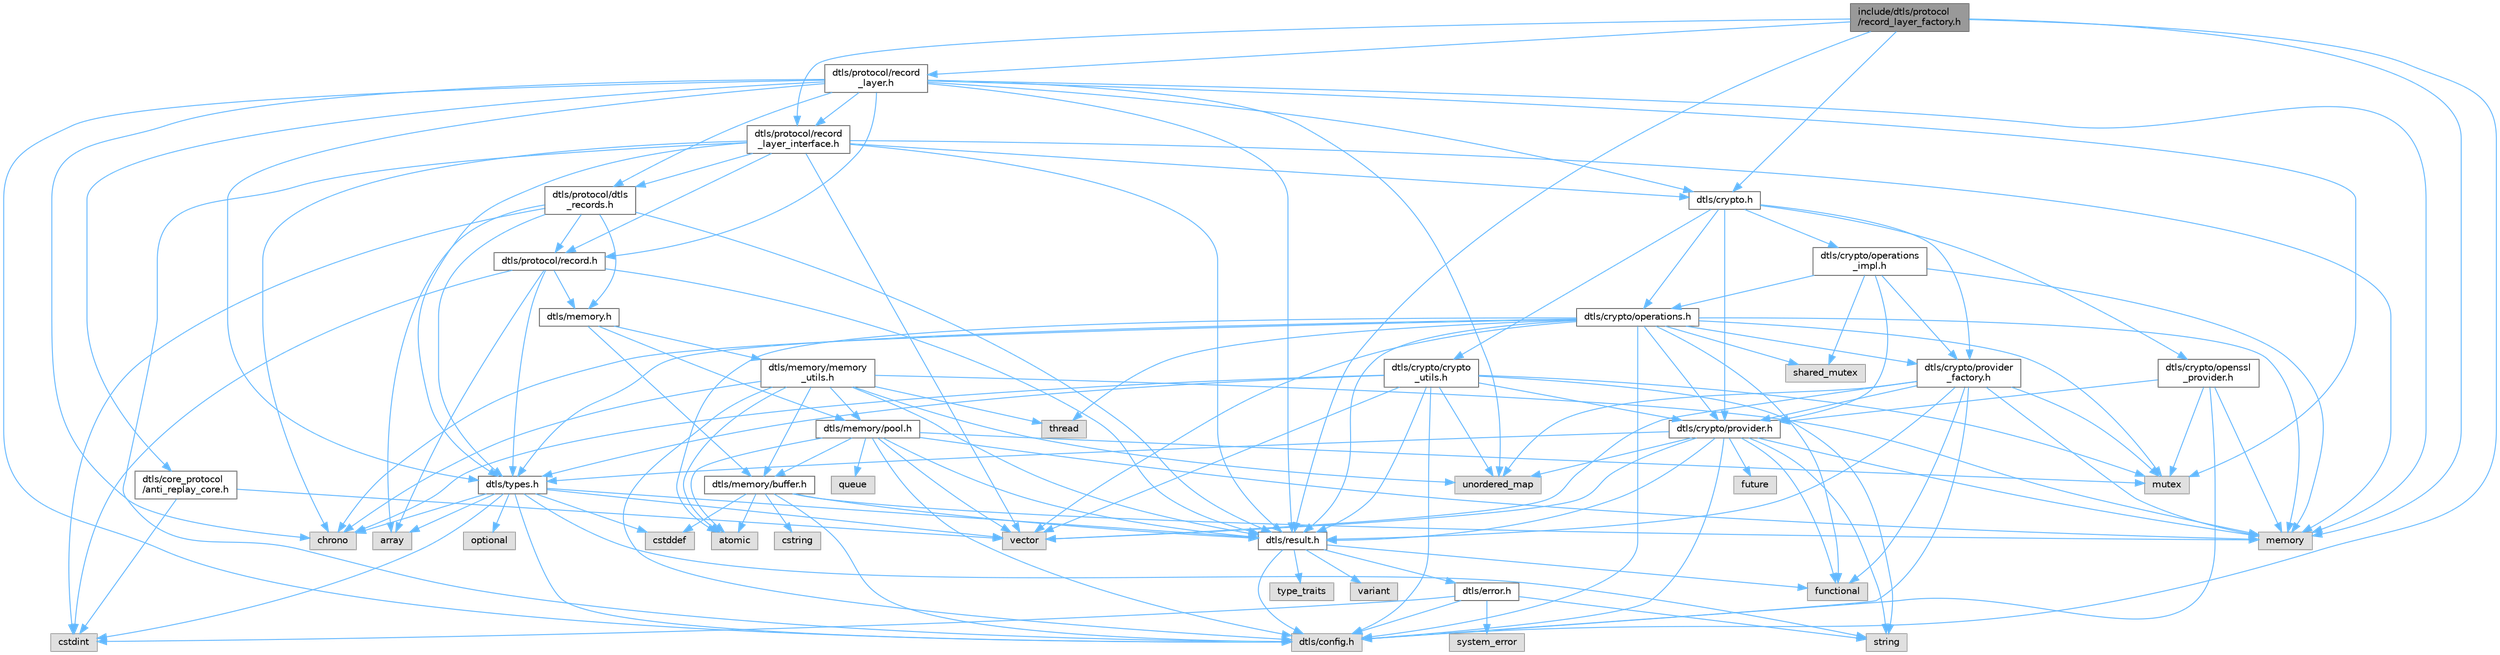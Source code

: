 digraph "include/dtls/protocol/record_layer_factory.h"
{
 // LATEX_PDF_SIZE
  bgcolor="transparent";
  edge [fontname=Helvetica,fontsize=10,labelfontname=Helvetica,labelfontsize=10];
  node [fontname=Helvetica,fontsize=10,shape=box,height=0.2,width=0.4];
  Node1 [id="Node000001",label="include/dtls/protocol\l/record_layer_factory.h",height=0.2,width=0.4,color="gray40", fillcolor="grey60", style="filled", fontcolor="black",tooltip=" "];
  Node1 -> Node2 [id="edge1_Node000001_Node000002",color="steelblue1",style="solid",tooltip=" "];
  Node2 [id="Node000002",label="dtls/config.h",height=0.2,width=0.4,color="grey60", fillcolor="#E0E0E0", style="filled",tooltip=" "];
  Node1 -> Node3 [id="edge2_Node000001_Node000003",color="steelblue1",style="solid",tooltip=" "];
  Node3 [id="Node000003",label="dtls/result.h",height=0.2,width=0.4,color="grey40", fillcolor="white", style="filled",URL="$result_8h.html",tooltip=" "];
  Node3 -> Node2 [id="edge3_Node000003_Node000002",color="steelblue1",style="solid",tooltip=" "];
  Node3 -> Node4 [id="edge4_Node000003_Node000004",color="steelblue1",style="solid",tooltip=" "];
  Node4 [id="Node000004",label="dtls/error.h",height=0.2,width=0.4,color="grey40", fillcolor="white", style="filled",URL="$error_8h.html",tooltip=" "];
  Node4 -> Node2 [id="edge5_Node000004_Node000002",color="steelblue1",style="solid",tooltip=" "];
  Node4 -> Node5 [id="edge6_Node000004_Node000005",color="steelblue1",style="solid",tooltip=" "];
  Node5 [id="Node000005",label="system_error",height=0.2,width=0.4,color="grey60", fillcolor="#E0E0E0", style="filled",tooltip=" "];
  Node4 -> Node6 [id="edge7_Node000004_Node000006",color="steelblue1",style="solid",tooltip=" "];
  Node6 [id="Node000006",label="string",height=0.2,width=0.4,color="grey60", fillcolor="#E0E0E0", style="filled",tooltip=" "];
  Node4 -> Node7 [id="edge8_Node000004_Node000007",color="steelblue1",style="solid",tooltip=" "];
  Node7 [id="Node000007",label="cstdint",height=0.2,width=0.4,color="grey60", fillcolor="#E0E0E0", style="filled",tooltip=" "];
  Node3 -> Node8 [id="edge9_Node000003_Node000008",color="steelblue1",style="solid",tooltip=" "];
  Node8 [id="Node000008",label="variant",height=0.2,width=0.4,color="grey60", fillcolor="#E0E0E0", style="filled",tooltip=" "];
  Node3 -> Node9 [id="edge10_Node000003_Node000009",color="steelblue1",style="solid",tooltip=" "];
  Node9 [id="Node000009",label="functional",height=0.2,width=0.4,color="grey60", fillcolor="#E0E0E0", style="filled",tooltip=" "];
  Node3 -> Node10 [id="edge11_Node000003_Node000010",color="steelblue1",style="solid",tooltip=" "];
  Node10 [id="Node000010",label="type_traits",height=0.2,width=0.4,color="grey60", fillcolor="#E0E0E0", style="filled",tooltip=" "];
  Node1 -> Node11 [id="edge12_Node000001_Node000011",color="steelblue1",style="solid",tooltip=" "];
  Node11 [id="Node000011",label="dtls/protocol/record\l_layer_interface.h",height=0.2,width=0.4,color="grey40", fillcolor="white", style="filled",URL="$record__layer__interface_8h.html",tooltip=" "];
  Node11 -> Node2 [id="edge13_Node000011_Node000002",color="steelblue1",style="solid",tooltip=" "];
  Node11 -> Node12 [id="edge14_Node000011_Node000012",color="steelblue1",style="solid",tooltip=" "];
  Node12 [id="Node000012",label="dtls/types.h",height=0.2,width=0.4,color="grey40", fillcolor="white", style="filled",URL="$types_8h.html",tooltip="Core DTLS v1.3 Protocol Types and Constants."];
  Node12 -> Node2 [id="edge15_Node000012_Node000002",color="steelblue1",style="solid",tooltip=" "];
  Node12 -> Node3 [id="edge16_Node000012_Node000003",color="steelblue1",style="solid",tooltip=" "];
  Node12 -> Node7 [id="edge17_Node000012_Node000007",color="steelblue1",style="solid",tooltip=" "];
  Node12 -> Node13 [id="edge18_Node000012_Node000013",color="steelblue1",style="solid",tooltip=" "];
  Node13 [id="Node000013",label="cstddef",height=0.2,width=0.4,color="grey60", fillcolor="#E0E0E0", style="filled",tooltip=" "];
  Node12 -> Node14 [id="edge19_Node000012_Node000014",color="steelblue1",style="solid",tooltip=" "];
  Node14 [id="Node000014",label="array",height=0.2,width=0.4,color="grey60", fillcolor="#E0E0E0", style="filled",tooltip=" "];
  Node12 -> Node15 [id="edge20_Node000012_Node000015",color="steelblue1",style="solid",tooltip=" "];
  Node15 [id="Node000015",label="vector",height=0.2,width=0.4,color="grey60", fillcolor="#E0E0E0", style="filled",tooltip=" "];
  Node12 -> Node6 [id="edge21_Node000012_Node000006",color="steelblue1",style="solid",tooltip=" "];
  Node12 -> Node16 [id="edge22_Node000012_Node000016",color="steelblue1",style="solid",tooltip=" "];
  Node16 [id="Node000016",label="chrono",height=0.2,width=0.4,color="grey60", fillcolor="#E0E0E0", style="filled",tooltip=" "];
  Node12 -> Node17 [id="edge23_Node000012_Node000017",color="steelblue1",style="solid",tooltip=" "];
  Node17 [id="Node000017",label="optional",height=0.2,width=0.4,color="grey60", fillcolor="#E0E0E0", style="filled",tooltip=" "];
  Node11 -> Node3 [id="edge24_Node000011_Node000003",color="steelblue1",style="solid",tooltip=" "];
  Node11 -> Node18 [id="edge25_Node000011_Node000018",color="steelblue1",style="solid",tooltip=" "];
  Node18 [id="Node000018",label="dtls/protocol/record.h",height=0.2,width=0.4,color="grey40", fillcolor="white", style="filled",URL="$record_8h.html",tooltip=" "];
  Node18 -> Node12 [id="edge26_Node000018_Node000012",color="steelblue1",style="solid",tooltip=" "];
  Node18 -> Node3 [id="edge27_Node000018_Node000003",color="steelblue1",style="solid",tooltip=" "];
  Node18 -> Node19 [id="edge28_Node000018_Node000019",color="steelblue1",style="solid",tooltip=" "];
  Node19 [id="Node000019",label="dtls/memory.h",height=0.2,width=0.4,color="grey40", fillcolor="white", style="filled",URL="$memory_8h.html",tooltip=" "];
  Node19 -> Node20 [id="edge29_Node000019_Node000020",color="steelblue1",style="solid",tooltip=" "];
  Node20 [id="Node000020",label="dtls/memory/buffer.h",height=0.2,width=0.4,color="grey40", fillcolor="white", style="filled",URL="$buffer_8h.html",tooltip=" "];
  Node20 -> Node2 [id="edge30_Node000020_Node000002",color="steelblue1",style="solid",tooltip=" "];
  Node20 -> Node3 [id="edge31_Node000020_Node000003",color="steelblue1",style="solid",tooltip=" "];
  Node20 -> Node21 [id="edge32_Node000020_Node000021",color="steelblue1",style="solid",tooltip=" "];
  Node21 [id="Node000021",label="memory",height=0.2,width=0.4,color="grey60", fillcolor="#E0E0E0", style="filled",tooltip=" "];
  Node20 -> Node13 [id="edge33_Node000020_Node000013",color="steelblue1",style="solid",tooltip=" "];
  Node20 -> Node22 [id="edge34_Node000020_Node000022",color="steelblue1",style="solid",tooltip=" "];
  Node22 [id="Node000022",label="cstring",height=0.2,width=0.4,color="grey60", fillcolor="#E0E0E0", style="filled",tooltip=" "];
  Node20 -> Node23 [id="edge35_Node000020_Node000023",color="steelblue1",style="solid",tooltip=" "];
  Node23 [id="Node000023",label="atomic",height=0.2,width=0.4,color="grey60", fillcolor="#E0E0E0", style="filled",tooltip=" "];
  Node19 -> Node24 [id="edge36_Node000019_Node000024",color="steelblue1",style="solid",tooltip=" "];
  Node24 [id="Node000024",label="dtls/memory/pool.h",height=0.2,width=0.4,color="grey40", fillcolor="white", style="filled",URL="$pool_8h.html",tooltip=" "];
  Node24 -> Node2 [id="edge37_Node000024_Node000002",color="steelblue1",style="solid",tooltip=" "];
  Node24 -> Node3 [id="edge38_Node000024_Node000003",color="steelblue1",style="solid",tooltip=" "];
  Node24 -> Node20 [id="edge39_Node000024_Node000020",color="steelblue1",style="solid",tooltip=" "];
  Node24 -> Node21 [id="edge40_Node000024_Node000021",color="steelblue1",style="solid",tooltip=" "];
  Node24 -> Node25 [id="edge41_Node000024_Node000025",color="steelblue1",style="solid",tooltip=" "];
  Node25 [id="Node000025",label="queue",height=0.2,width=0.4,color="grey60", fillcolor="#E0E0E0", style="filled",tooltip=" "];
  Node24 -> Node26 [id="edge42_Node000024_Node000026",color="steelblue1",style="solid",tooltip=" "];
  Node26 [id="Node000026",label="mutex",height=0.2,width=0.4,color="grey60", fillcolor="#E0E0E0", style="filled",tooltip=" "];
  Node24 -> Node23 [id="edge43_Node000024_Node000023",color="steelblue1",style="solid",tooltip=" "];
  Node24 -> Node15 [id="edge44_Node000024_Node000015",color="steelblue1",style="solid",tooltip=" "];
  Node19 -> Node27 [id="edge45_Node000019_Node000027",color="steelblue1",style="solid",tooltip=" "];
  Node27 [id="Node000027",label="dtls/memory/memory\l_utils.h",height=0.2,width=0.4,color="grey40", fillcolor="white", style="filled",URL="$memory__utils_8h.html",tooltip=" "];
  Node27 -> Node2 [id="edge46_Node000027_Node000002",color="steelblue1",style="solid",tooltip=" "];
  Node27 -> Node3 [id="edge47_Node000027_Node000003",color="steelblue1",style="solid",tooltip=" "];
  Node27 -> Node20 [id="edge48_Node000027_Node000020",color="steelblue1",style="solid",tooltip=" "];
  Node27 -> Node24 [id="edge49_Node000027_Node000024",color="steelblue1",style="solid",tooltip=" "];
  Node27 -> Node21 [id="edge50_Node000027_Node000021",color="steelblue1",style="solid",tooltip=" "];
  Node27 -> Node16 [id="edge51_Node000027_Node000016",color="steelblue1",style="solid",tooltip=" "];
  Node27 -> Node23 [id="edge52_Node000027_Node000023",color="steelblue1",style="solid",tooltip=" "];
  Node27 -> Node28 [id="edge53_Node000027_Node000028",color="steelblue1",style="solid",tooltip=" "];
  Node28 [id="Node000028",label="unordered_map",height=0.2,width=0.4,color="grey60", fillcolor="#E0E0E0", style="filled",tooltip=" "];
  Node27 -> Node29 [id="edge54_Node000027_Node000029",color="steelblue1",style="solid",tooltip=" "];
  Node29 [id="Node000029",label="thread",height=0.2,width=0.4,color="grey60", fillcolor="#E0E0E0", style="filled",tooltip=" "];
  Node18 -> Node7 [id="edge55_Node000018_Node000007",color="steelblue1",style="solid",tooltip=" "];
  Node18 -> Node14 [id="edge56_Node000018_Node000014",color="steelblue1",style="solid",tooltip=" "];
  Node11 -> Node30 [id="edge57_Node000011_Node000030",color="steelblue1",style="solid",tooltip=" "];
  Node30 [id="Node000030",label="dtls/protocol/dtls\l_records.h",height=0.2,width=0.4,color="grey40", fillcolor="white", style="filled",URL="$dtls__records_8h.html",tooltip=" "];
  Node30 -> Node12 [id="edge58_Node000030_Node000012",color="steelblue1",style="solid",tooltip=" "];
  Node30 -> Node3 [id="edge59_Node000030_Node000003",color="steelblue1",style="solid",tooltip=" "];
  Node30 -> Node19 [id="edge60_Node000030_Node000019",color="steelblue1",style="solid",tooltip=" "];
  Node30 -> Node18 [id="edge61_Node000030_Node000018",color="steelblue1",style="solid",tooltip=" "];
  Node30 -> Node7 [id="edge62_Node000030_Node000007",color="steelblue1",style="solid",tooltip=" "];
  Node30 -> Node14 [id="edge63_Node000030_Node000014",color="steelblue1",style="solid",tooltip=" "];
  Node11 -> Node31 [id="edge64_Node000011_Node000031",color="steelblue1",style="solid",tooltip=" "];
  Node31 [id="Node000031",label="dtls/crypto.h",height=0.2,width=0.4,color="grey40", fillcolor="white", style="filled",URL="$crypto_8h.html",tooltip=" "];
  Node31 -> Node32 [id="edge65_Node000031_Node000032",color="steelblue1",style="solid",tooltip=" "];
  Node32 [id="Node000032",label="dtls/crypto/provider.h",height=0.2,width=0.4,color="grey40", fillcolor="white", style="filled",URL="$provider_8h.html",tooltip="DTLS v1.3 Cryptographic Provider Interface."];
  Node32 -> Node2 [id="edge66_Node000032_Node000002",color="steelblue1",style="solid",tooltip=" "];
  Node32 -> Node12 [id="edge67_Node000032_Node000012",color="steelblue1",style="solid",tooltip=" "];
  Node32 -> Node3 [id="edge68_Node000032_Node000003",color="steelblue1",style="solid",tooltip=" "];
  Node32 -> Node21 [id="edge69_Node000032_Node000021",color="steelblue1",style="solid",tooltip=" "];
  Node32 -> Node15 [id="edge70_Node000032_Node000015",color="steelblue1",style="solid",tooltip=" "];
  Node32 -> Node6 [id="edge71_Node000032_Node000006",color="steelblue1",style="solid",tooltip=" "];
  Node32 -> Node9 [id="edge72_Node000032_Node000009",color="steelblue1",style="solid",tooltip=" "];
  Node32 -> Node33 [id="edge73_Node000032_Node000033",color="steelblue1",style="solid",tooltip=" "];
  Node33 [id="Node000033",label="future",height=0.2,width=0.4,color="grey60", fillcolor="#E0E0E0", style="filled",tooltip=" "];
  Node32 -> Node28 [id="edge74_Node000032_Node000028",color="steelblue1",style="solid",tooltip=" "];
  Node31 -> Node34 [id="edge75_Node000031_Node000034",color="steelblue1",style="solid",tooltip=" "];
  Node34 [id="Node000034",label="dtls/crypto/provider\l_factory.h",height=0.2,width=0.4,color="grey40", fillcolor="white", style="filled",URL="$provider__factory_8h.html",tooltip=" "];
  Node34 -> Node2 [id="edge76_Node000034_Node000002",color="steelblue1",style="solid",tooltip=" "];
  Node34 -> Node32 [id="edge77_Node000034_Node000032",color="steelblue1",style="solid",tooltip=" "];
  Node34 -> Node3 [id="edge78_Node000034_Node000003",color="steelblue1",style="solid",tooltip=" "];
  Node34 -> Node21 [id="edge79_Node000034_Node000021",color="steelblue1",style="solid",tooltip=" "];
  Node34 -> Node15 [id="edge80_Node000034_Node000015",color="steelblue1",style="solid",tooltip=" "];
  Node34 -> Node9 [id="edge81_Node000034_Node000009",color="steelblue1",style="solid",tooltip=" "];
  Node34 -> Node28 [id="edge82_Node000034_Node000028",color="steelblue1",style="solid",tooltip=" "];
  Node34 -> Node26 [id="edge83_Node000034_Node000026",color="steelblue1",style="solid",tooltip=" "];
  Node31 -> Node35 [id="edge84_Node000031_Node000035",color="steelblue1",style="solid",tooltip=" "];
  Node35 [id="Node000035",label="dtls/crypto/openssl\l_provider.h",height=0.2,width=0.4,color="grey40", fillcolor="white", style="filled",URL="$openssl__provider_8h.html",tooltip=" "];
  Node35 -> Node2 [id="edge85_Node000035_Node000002",color="steelblue1",style="solid",tooltip=" "];
  Node35 -> Node32 [id="edge86_Node000035_Node000032",color="steelblue1",style="solid",tooltip=" "];
  Node35 -> Node21 [id="edge87_Node000035_Node000021",color="steelblue1",style="solid",tooltip=" "];
  Node35 -> Node26 [id="edge88_Node000035_Node000026",color="steelblue1",style="solid",tooltip=" "];
  Node31 -> Node36 [id="edge89_Node000031_Node000036",color="steelblue1",style="solid",tooltip=" "];
  Node36 [id="Node000036",label="dtls/crypto/crypto\l_utils.h",height=0.2,width=0.4,color="grey40", fillcolor="white", style="filled",URL="$crypto__utils_8h.html",tooltip=" "];
  Node36 -> Node2 [id="edge90_Node000036_Node000002",color="steelblue1",style="solid",tooltip=" "];
  Node36 -> Node12 [id="edge91_Node000036_Node000012",color="steelblue1",style="solid",tooltip=" "];
  Node36 -> Node3 [id="edge92_Node000036_Node000003",color="steelblue1",style="solid",tooltip=" "];
  Node36 -> Node32 [id="edge93_Node000036_Node000032",color="steelblue1",style="solid",tooltip=" "];
  Node36 -> Node15 [id="edge94_Node000036_Node000015",color="steelblue1",style="solid",tooltip=" "];
  Node36 -> Node6 [id="edge95_Node000036_Node000006",color="steelblue1",style="solid",tooltip=" "];
  Node36 -> Node16 [id="edge96_Node000036_Node000016",color="steelblue1",style="solid",tooltip=" "];
  Node36 -> Node26 [id="edge97_Node000036_Node000026",color="steelblue1",style="solid",tooltip=" "];
  Node36 -> Node28 [id="edge98_Node000036_Node000028",color="steelblue1",style="solid",tooltip=" "];
  Node31 -> Node37 [id="edge99_Node000031_Node000037",color="steelblue1",style="solid",tooltip=" "];
  Node37 [id="Node000037",label="dtls/crypto/operations.h",height=0.2,width=0.4,color="grey40", fillcolor="white", style="filled",URL="$operations_8h.html",tooltip=" "];
  Node37 -> Node2 [id="edge100_Node000037_Node000002",color="steelblue1",style="solid",tooltip=" "];
  Node37 -> Node12 [id="edge101_Node000037_Node000012",color="steelblue1",style="solid",tooltip=" "];
  Node37 -> Node3 [id="edge102_Node000037_Node000003",color="steelblue1",style="solid",tooltip=" "];
  Node37 -> Node32 [id="edge103_Node000037_Node000032",color="steelblue1",style="solid",tooltip=" "];
  Node37 -> Node34 [id="edge104_Node000037_Node000034",color="steelblue1",style="solid",tooltip=" "];
  Node37 -> Node21 [id="edge105_Node000037_Node000021",color="steelblue1",style="solid",tooltip=" "];
  Node37 -> Node15 [id="edge106_Node000037_Node000015",color="steelblue1",style="solid",tooltip=" "];
  Node37 -> Node9 [id="edge107_Node000037_Node000009",color="steelblue1",style="solid",tooltip=" "];
  Node37 -> Node38 [id="edge108_Node000037_Node000038",color="steelblue1",style="solid",tooltip=" "];
  Node38 [id="Node000038",label="shared_mutex",height=0.2,width=0.4,color="grey60", fillcolor="#E0E0E0", style="filled",tooltip=" "];
  Node37 -> Node23 [id="edge109_Node000037_Node000023",color="steelblue1",style="solid",tooltip=" "];
  Node37 -> Node29 [id="edge110_Node000037_Node000029",color="steelblue1",style="solid",tooltip=" "];
  Node37 -> Node26 [id="edge111_Node000037_Node000026",color="steelblue1",style="solid",tooltip=" "];
  Node37 -> Node16 [id="edge112_Node000037_Node000016",color="steelblue1",style="solid",tooltip=" "];
  Node31 -> Node39 [id="edge113_Node000031_Node000039",color="steelblue1",style="solid",tooltip=" "];
  Node39 [id="Node000039",label="dtls/crypto/operations\l_impl.h",height=0.2,width=0.4,color="grey40", fillcolor="white", style="filled",URL="$operations__impl_8h.html",tooltip=" "];
  Node39 -> Node37 [id="edge114_Node000039_Node000037",color="steelblue1",style="solid",tooltip=" "];
  Node39 -> Node32 [id="edge115_Node000039_Node000032",color="steelblue1",style="solid",tooltip=" "];
  Node39 -> Node34 [id="edge116_Node000039_Node000034",color="steelblue1",style="solid",tooltip=" "];
  Node39 -> Node21 [id="edge117_Node000039_Node000021",color="steelblue1",style="solid",tooltip=" "];
  Node39 -> Node38 [id="edge118_Node000039_Node000038",color="steelblue1",style="solid",tooltip=" "];
  Node11 -> Node21 [id="edge119_Node000011_Node000021",color="steelblue1",style="solid",tooltip=" "];
  Node11 -> Node15 [id="edge120_Node000011_Node000015",color="steelblue1",style="solid",tooltip=" "];
  Node11 -> Node16 [id="edge121_Node000011_Node000016",color="steelblue1",style="solid",tooltip=" "];
  Node1 -> Node40 [id="edge122_Node000001_Node000040",color="steelblue1",style="solid",tooltip=" "];
  Node40 [id="Node000040",label="dtls/protocol/record\l_layer.h",height=0.2,width=0.4,color="grey40", fillcolor="white", style="filled",URL="$record__layer_8h.html",tooltip=" "];
  Node40 -> Node2 [id="edge123_Node000040_Node000002",color="steelblue1",style="solid",tooltip=" "];
  Node40 -> Node12 [id="edge124_Node000040_Node000012",color="steelblue1",style="solid",tooltip=" "];
  Node40 -> Node3 [id="edge125_Node000040_Node000003",color="steelblue1",style="solid",tooltip=" "];
  Node40 -> Node18 [id="edge126_Node000040_Node000018",color="steelblue1",style="solid",tooltip=" "];
  Node40 -> Node30 [id="edge127_Node000040_Node000030",color="steelblue1",style="solid",tooltip=" "];
  Node40 -> Node11 [id="edge128_Node000040_Node000011",color="steelblue1",style="solid",tooltip=" "];
  Node40 -> Node41 [id="edge129_Node000040_Node000041",color="steelblue1",style="solid",tooltip=" "];
  Node41 [id="Node000041",label="dtls/core_protocol\l/anti_replay_core.h",height=0.2,width=0.4,color="grey40", fillcolor="white", style="filled",URL="$anti__replay__core_8h.html",tooltip=" "];
  Node41 -> Node7 [id="edge130_Node000041_Node000007",color="steelblue1",style="solid",tooltip=" "];
  Node41 -> Node15 [id="edge131_Node000041_Node000015",color="steelblue1",style="solid",tooltip=" "];
  Node40 -> Node31 [id="edge132_Node000040_Node000031",color="steelblue1",style="solid",tooltip=" "];
  Node40 -> Node21 [id="edge133_Node000040_Node000021",color="steelblue1",style="solid",tooltip=" "];
  Node40 -> Node26 [id="edge134_Node000040_Node000026",color="steelblue1",style="solid",tooltip=" "];
  Node40 -> Node28 [id="edge135_Node000040_Node000028",color="steelblue1",style="solid",tooltip=" "];
  Node40 -> Node16 [id="edge136_Node000040_Node000016",color="steelblue1",style="solid",tooltip=" "];
  Node1 -> Node31 [id="edge137_Node000001_Node000031",color="steelblue1",style="solid",tooltip=" "];
  Node1 -> Node21 [id="edge138_Node000001_Node000021",color="steelblue1",style="solid",tooltip=" "];
}
